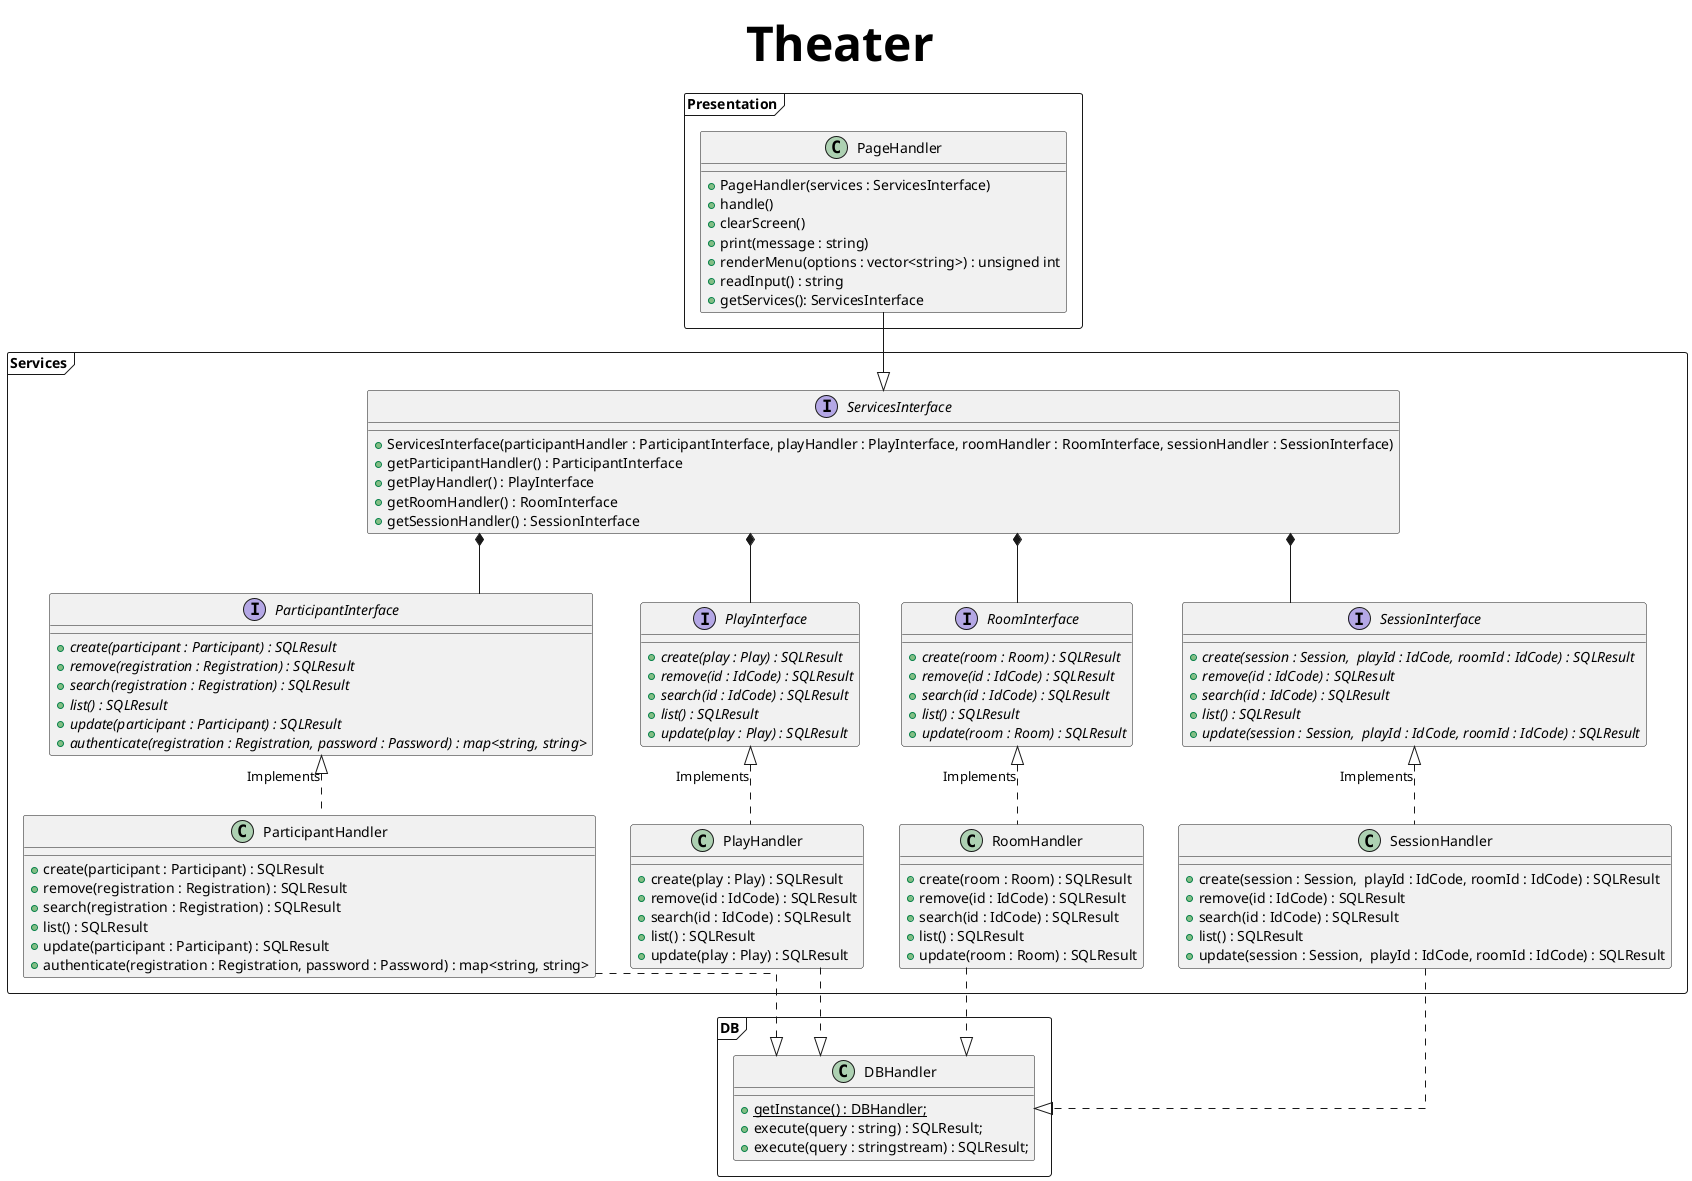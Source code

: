 @startuml Theater
skinparam linetype ortho

skinparam TitleFontSize 48
skinparam TitleFontStyle bold

title Theater

frame Presentation {
class PageHandler {
 +PageHandler(services : ServicesInterface)
 +handle()
 +clearScreen()
 +print(message : string)
 +renderMenu(options : vector<string>) : unsigned int
 +readInput() : string
 +getServices(): ServicesInterface
}
}

frame Services {
interface ServicesInterface {
 +ServicesInterface(participantHandler : ParticipantInterface, playHandler : PlayInterface, roomHandler : RoomInterface, sessionHandler : SessionInterface)
 +getParticipantHandler() : ParticipantInterface
 +getPlayHandler() : PlayInterface
 +getRoomHandler() : RoomInterface
 +getSessionHandler() : SessionInterface
}

interface ParticipantInterface {
 {abstract} +create(participant : Participant) : SQLResult
 {abstract} +remove(registration : Registration) : SQLResult
 {abstract} +search(registration : Registration) : SQLResult
 {abstract} +list() : SQLResult
 {abstract} +update(participant : Participant) : SQLResult
 {abstract} +authenticate(registration : Registration, password : Password) : map<string, string>
}

interface PlayInterface {
 {abstract} +create(play : Play) : SQLResult
 {abstract} +remove(id : IdCode) : SQLResult
 {abstract} +search(id : IdCode) : SQLResult
 {abstract} +list() : SQLResult
 {abstract} +update(play : Play) : SQLResult
}

interface RoomInterface {
 {abstract} +create(room : Room) : SQLResult
 {abstract} +remove(id : IdCode) : SQLResult
 {abstract} +search(id : IdCode) : SQLResult
 {abstract} +list() : SQLResult
 {abstract} +update(room : Room) : SQLResult
}


interface SessionInterface {
 {abstract} +create(session : Session,  playId : IdCode, roomId : IdCode) : SQLResult
 {abstract} +remove(id : IdCode) : SQLResult
 {abstract} +search(id : IdCode) : SQLResult
 {abstract} +list() : SQLResult
 {abstract} +update(session : Session,  playId : IdCode, roomId : IdCode) : SQLResult
}

class ParticipantHandler {
 +create(participant : Participant) : SQLResult
 +remove(registration : Registration) : SQLResult
 +search(registration : Registration) : SQLResult
 +list() : SQLResult
 +update(participant : Participant) : SQLResult
 +authenticate(registration : Registration, password : Password) : map<string, string>
}

class PlayHandler {
 +create(play : Play) : SQLResult
 +remove(id : IdCode) : SQLResult
 +search(id : IdCode) : SQLResult
 +list() : SQLResult
 +update(play : Play) : SQLResult
}

class RoomHandler {
 +create(room : Room) : SQLResult
 +remove(id : IdCode) : SQLResult
 +search(id : IdCode) : SQLResult
 +list() : SQLResult
 +update(room : Room) : SQLResult
}


class SessionHandler {
 +create(session : Session,  playId : IdCode, roomId : IdCode) : SQLResult
 +remove(id : IdCode) : SQLResult
 +search(id : IdCode) : SQLResult
 +list() : SQLResult
 +update(session : Session,  playId : IdCode, roomId : IdCode) : SQLResult
}
}

frame DB {
class DBHandler {
 {static} +getInstance() : DBHandler;
 +execute(query : string) : SQLResult;
 +execute(query : stringstream) : SQLResult;
}
}

PageHandler --|> ServicesInterface

ServicesInterface *-- ParticipantInterface
ServicesInterface *-- PlayInterface
ServicesInterface *-- RoomInterface
ServicesInterface *-- SessionInterface

ParticipantInterface <|.. ParticipantHandler : "Implements"
PlayInterface <|.. PlayHandler : "Implements"
RoomInterface <|.. RoomHandler : "Implements"
SessionInterface <|.. SessionHandler : "Implements"

ParticipantHandler ..|> DBHandler
PlayHandler ..|> DBHandler
RoomHandler ..|> DBHandler
SessionHandler ..|> DBHandler

@enduml
